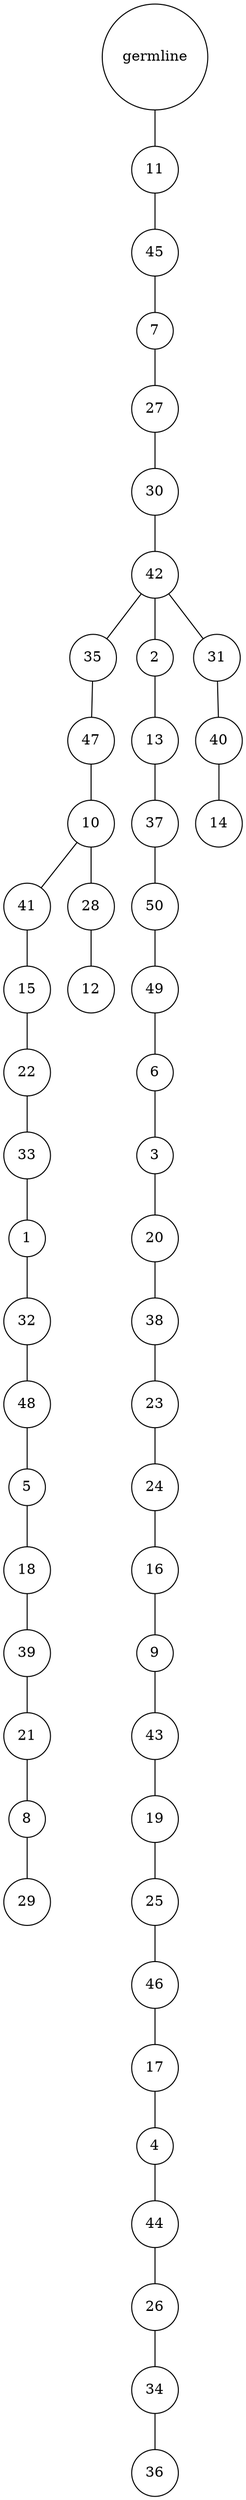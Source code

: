 graph {
	rankdir=UD;
	splines=line;
	node [shape=circle]
	"0x7fa575383c40" [label="germline"];
	"0x7fa575383c70" [label="11"];
	"0x7fa575383c40" -- "0x7fa575383c70" ;
	"0x7fa575383ca0" [label="45"];
	"0x7fa575383c70" -- "0x7fa575383ca0" ;
	"0x7fa575383cd0" [label="7"];
	"0x7fa575383ca0" -- "0x7fa575383cd0" ;
	"0x7fa575383d00" [label="27"];
	"0x7fa575383cd0" -- "0x7fa575383d00" ;
	"0x7fa575383d30" [label="30"];
	"0x7fa575383d00" -- "0x7fa575383d30" ;
	"0x7fa575383d60" [label="42"];
	"0x7fa575383d30" -- "0x7fa575383d60" ;
	"0x7fa575383d90" [label="35"];
	"0x7fa575383d60" -- "0x7fa575383d90" ;
	"0x7fa575383dc0" [label="47"];
	"0x7fa575383d90" -- "0x7fa575383dc0" ;
	"0x7fa575383df0" [label="10"];
	"0x7fa575383dc0" -- "0x7fa575383df0" ;
	"0x7fa575383e20" [label="41"];
	"0x7fa575383df0" -- "0x7fa575383e20" ;
	"0x7fa575383e50" [label="15"];
	"0x7fa575383e20" -- "0x7fa575383e50" ;
	"0x7fa575383e80" [label="22"];
	"0x7fa575383e50" -- "0x7fa575383e80" ;
	"0x7fa575383eb0" [label="33"];
	"0x7fa575383e80" -- "0x7fa575383eb0" ;
	"0x7fa575383ee0" [label="1"];
	"0x7fa575383eb0" -- "0x7fa575383ee0" ;
	"0x7fa575383f10" [label="32"];
	"0x7fa575383ee0" -- "0x7fa575383f10" ;
	"0x7fa575383f40" [label="48"];
	"0x7fa575383f10" -- "0x7fa575383f40" ;
	"0x7fa575383f70" [label="5"];
	"0x7fa575383f40" -- "0x7fa575383f70" ;
	"0x7fa575383fa0" [label="18"];
	"0x7fa575383f70" -- "0x7fa575383fa0" ;
	"0x7fa575383fd0" [label="39"];
	"0x7fa575383fa0" -- "0x7fa575383fd0" ;
	"0x7fa575392040" [label="21"];
	"0x7fa575383fd0" -- "0x7fa575392040" ;
	"0x7fa575392070" [label="8"];
	"0x7fa575392040" -- "0x7fa575392070" ;
	"0x7fa5753920a0" [label="29"];
	"0x7fa575392070" -- "0x7fa5753920a0" ;
	"0x7fa5753920d0" [label="28"];
	"0x7fa575383df0" -- "0x7fa5753920d0" ;
	"0x7fa575392100" [label="12"];
	"0x7fa5753920d0" -- "0x7fa575392100" ;
	"0x7fa575392130" [label="2"];
	"0x7fa575383d60" -- "0x7fa575392130" ;
	"0x7fa575392160" [label="13"];
	"0x7fa575392130" -- "0x7fa575392160" ;
	"0x7fa575392190" [label="37"];
	"0x7fa575392160" -- "0x7fa575392190" ;
	"0x7fa5753921c0" [label="50"];
	"0x7fa575392190" -- "0x7fa5753921c0" ;
	"0x7fa5753921f0" [label="49"];
	"0x7fa5753921c0" -- "0x7fa5753921f0" ;
	"0x7fa575392220" [label="6"];
	"0x7fa5753921f0" -- "0x7fa575392220" ;
	"0x7fa575392250" [label="3"];
	"0x7fa575392220" -- "0x7fa575392250" ;
	"0x7fa575392280" [label="20"];
	"0x7fa575392250" -- "0x7fa575392280" ;
	"0x7fa5753922b0" [label="38"];
	"0x7fa575392280" -- "0x7fa5753922b0" ;
	"0x7fa5753922e0" [label="23"];
	"0x7fa5753922b0" -- "0x7fa5753922e0" ;
	"0x7fa575392310" [label="24"];
	"0x7fa5753922e0" -- "0x7fa575392310" ;
	"0x7fa575392340" [label="16"];
	"0x7fa575392310" -- "0x7fa575392340" ;
	"0x7fa575392370" [label="9"];
	"0x7fa575392340" -- "0x7fa575392370" ;
	"0x7fa5753923a0" [label="43"];
	"0x7fa575392370" -- "0x7fa5753923a0" ;
	"0x7fa5753923d0" [label="19"];
	"0x7fa5753923a0" -- "0x7fa5753923d0" ;
	"0x7fa575392400" [label="25"];
	"0x7fa5753923d0" -- "0x7fa575392400" ;
	"0x7fa575392430" [label="46"];
	"0x7fa575392400" -- "0x7fa575392430" ;
	"0x7fa575392460" [label="17"];
	"0x7fa575392430" -- "0x7fa575392460" ;
	"0x7fa575392490" [label="4"];
	"0x7fa575392460" -- "0x7fa575392490" ;
	"0x7fa5753924c0" [label="44"];
	"0x7fa575392490" -- "0x7fa5753924c0" ;
	"0x7fa5753924f0" [label="26"];
	"0x7fa5753924c0" -- "0x7fa5753924f0" ;
	"0x7fa575392520" [label="34"];
	"0x7fa5753924f0" -- "0x7fa575392520" ;
	"0x7fa575392550" [label="36"];
	"0x7fa575392520" -- "0x7fa575392550" ;
	"0x7fa575392580" [label="31"];
	"0x7fa575383d60" -- "0x7fa575392580" ;
	"0x7fa5753925b0" [label="40"];
	"0x7fa575392580" -- "0x7fa5753925b0" ;
	"0x7fa5753925e0" [label="14"];
	"0x7fa5753925b0" -- "0x7fa5753925e0" ;
}
